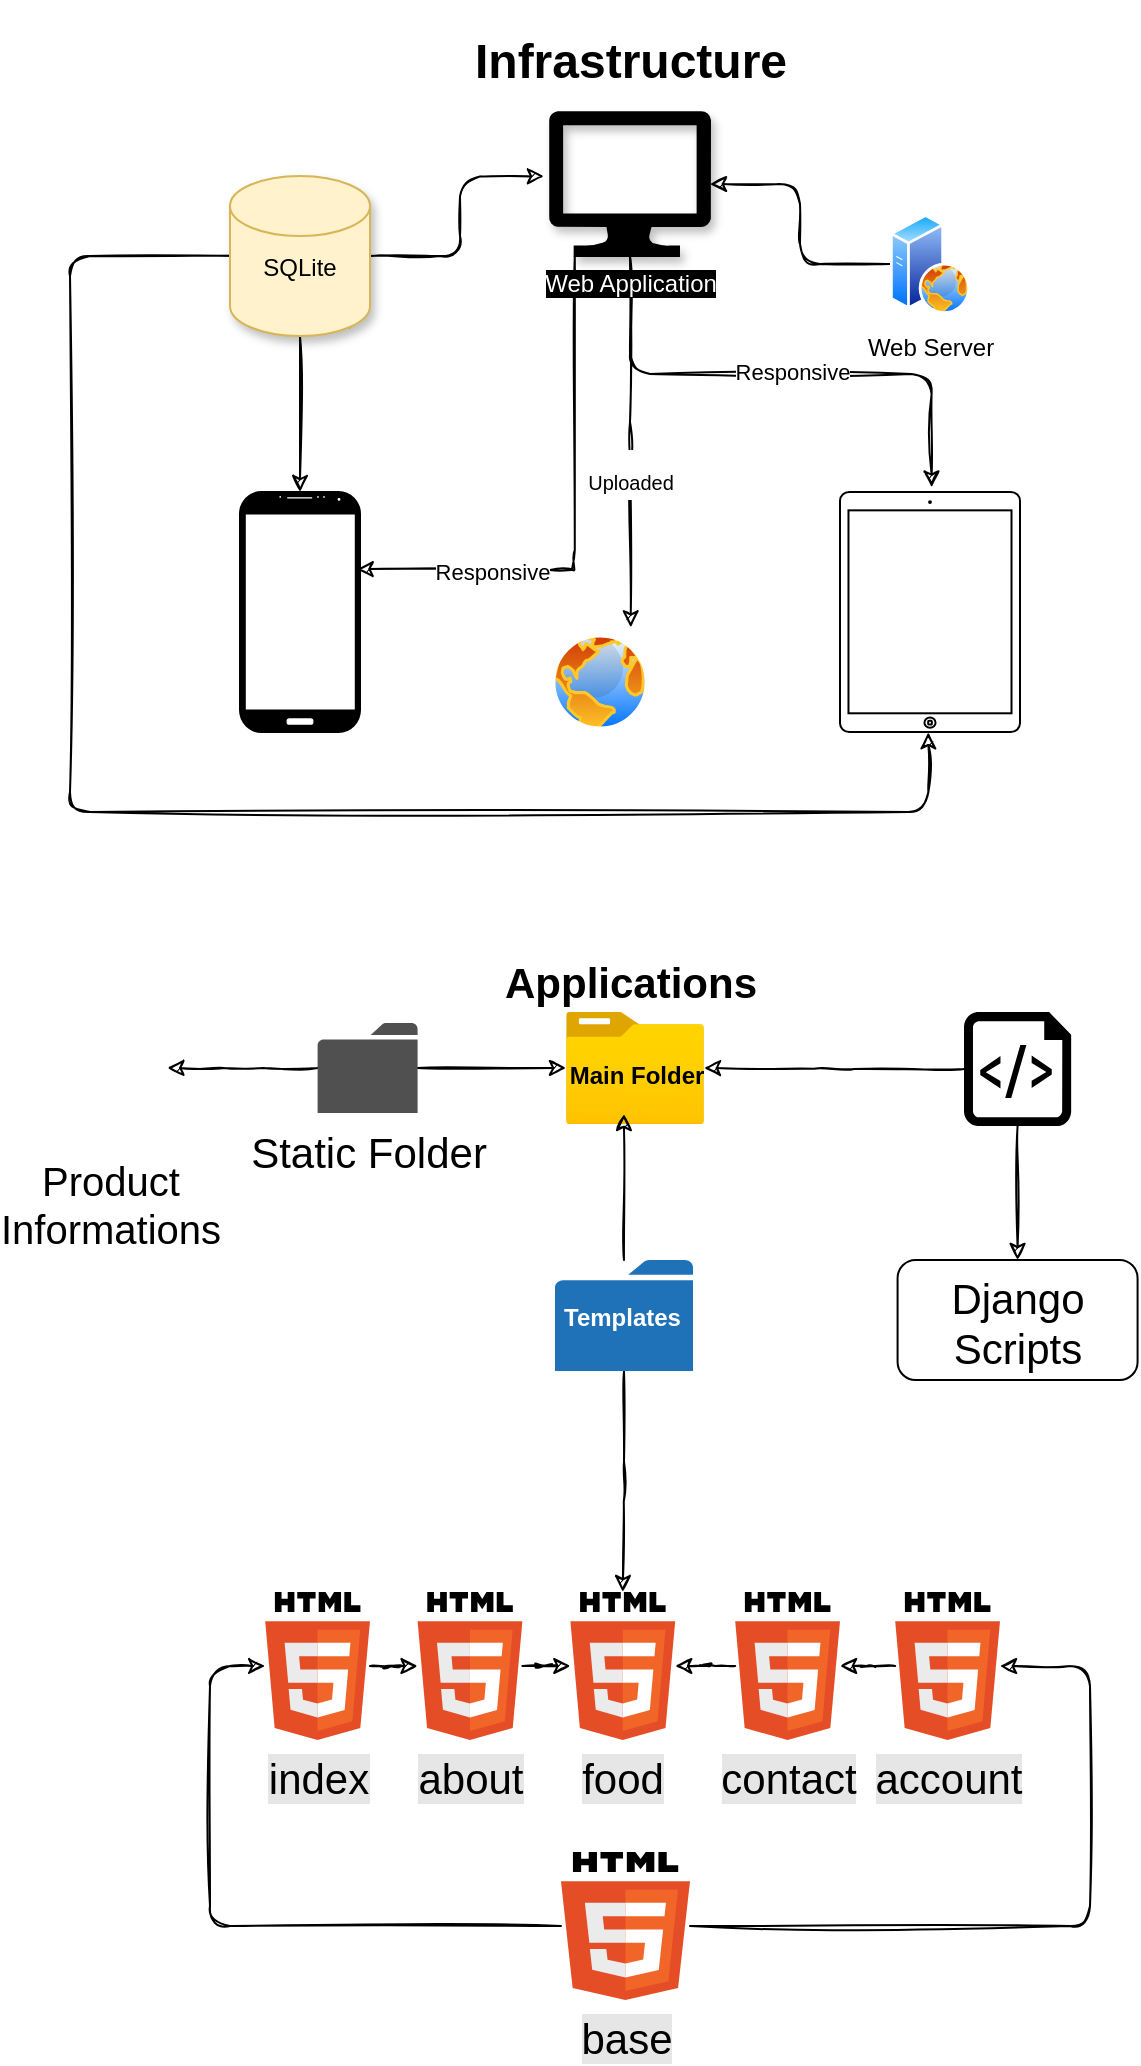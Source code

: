 <mxfile version="16.5.1" type="device"><diagram id="KUU9b3KndWxleYO7RK-C" name="Page-1"><mxGraphModel dx="1102" dy="905" grid="1" gridSize="10" guides="1" tooltips="1" connect="1" arrows="1" fold="1" page="1" pageScale="1" pageWidth="850" pageHeight="1100" background="#FFFFFF" math="0" shadow="0"><root><mxCell id="0"/><mxCell id="1" parent="0"/><mxCell id="VRkr2PuRYeUytTcIazAe-19" style="edgeStyle=orthogonalEdgeStyle;rounded=1;orthogonalLoop=1;jettySize=auto;html=1;exitX=0.155;exitY=1;exitDx=0;exitDy=0;exitPerimeter=0;fontColor=#000000;entryX=0.972;entryY=0.321;entryDx=0;entryDy=0;entryPerimeter=0;sketch=1;" parent="1" source="VRkr2PuRYeUytTcIazAe-5" target="VRkr2PuRYeUytTcIazAe-9" edge="1"><mxGeometry relative="1" as="geometry"><mxPoint x="372.5" y="320" as="targetPoint"/><Array as="points"><mxPoint x="372" y="319"/><mxPoint x="370" y="319"/></Array></mxGeometry></mxCell><mxCell id="VRkr2PuRYeUytTcIazAe-21" value="&lt;font color=&quot;#000000&quot;&gt;Responsive&lt;br&gt;&lt;/font&gt;" style="edgeLabel;html=1;align=center;verticalAlign=middle;resizable=0;points=[];fontColor=#FFFFFF;rounded=1;" parent="VRkr2PuRYeUytTcIazAe-19" vertex="1" connectable="0"><mxGeometry x="-0.276" relative="1" as="geometry"><mxPoint x="-42" y="61" as="offset"/></mxGeometry></mxCell><mxCell id="VRkr2PuRYeUytTcIazAe-20" style="edgeStyle=orthogonalEdgeStyle;rounded=1;orthogonalLoop=1;jettySize=auto;html=1;exitX=0.5;exitY=1;exitDx=0;exitDy=0;exitPerimeter=0;fontColor=#000000;entryX=0.509;entryY=-0.019;entryDx=0;entryDy=0;entryPerimeter=0;sketch=1;" parent="1" source="VRkr2PuRYeUytTcIazAe-5" target="VRkr2PuRYeUytTcIazAe-17" edge="1"><mxGeometry relative="1" as="geometry"><mxPoint x="400" y="320" as="targetPoint"/></mxGeometry></mxCell><mxCell id="VRkr2PuRYeUytTcIazAe-22" value="Responsive" style="edgeLabel;html=1;align=center;verticalAlign=middle;resizable=0;points=[];fontColor=#000000;rounded=1;" parent="VRkr2PuRYeUytTcIazAe-20" vertex="1" connectable="0"><mxGeometry x="0.068" y="1" relative="1" as="geometry"><mxPoint x="-3" as="offset"/></mxGeometry></mxCell><mxCell id="VRkr2PuRYeUytTcIazAe-57" style="edgeStyle=orthogonalEdgeStyle;rounded=1;sketch=1;orthogonalLoop=1;jettySize=auto;html=1;exitX=0.5;exitY=1;exitDx=0;exitDy=0;exitPerimeter=0;entryX=0.808;entryY=-0.046;entryDx=0;entryDy=0;entryPerimeter=0;fontSize=21;fontColor=#000000;" parent="1" source="VRkr2PuRYeUytTcIazAe-5" target="VRkr2PuRYeUytTcIazAe-56" edge="1"><mxGeometry relative="1" as="geometry"><Array as="points"><mxPoint x="400" y="255"/></Array></mxGeometry></mxCell><mxCell id="VRkr2PuRYeUytTcIazAe-58" value="&lt;font size=&quot;1&quot;&gt;Uploaded&lt;br&gt;&lt;/font&gt;" style="edgeLabel;html=1;align=center;verticalAlign=middle;resizable=0;points=[];fontSize=21;fontColor=#000000;rounded=1;" parent="VRkr2PuRYeUytTcIazAe-57" vertex="1" connectable="0"><mxGeometry x="0.243" y="2" relative="1" as="geometry"><mxPoint x="-2" y="-7" as="offset"/></mxGeometry></mxCell><mxCell id="VRkr2PuRYeUytTcIazAe-5" value="&lt;font style=&quot;background-color: rgb(0 , 0 , 0)&quot;&gt;Web Application&lt;/font&gt;" style="sketch=0;aspect=fixed;pointerEvents=1;shadow=1;dashed=0;html=1;labelPosition=center;verticalLabelPosition=bottom;verticalAlign=top;align=center;shape=mxgraph.azure.computer;fillColor=#000000;strokeColor=#000000;fontColor=#ffffff;rounded=1;" parent="1" vertex="1"><mxGeometry x="360" y="90" width="80" height="72" as="geometry"/></mxCell><mxCell id="VRkr2PuRYeUytTcIazAe-8" style="edgeStyle=orthogonalEdgeStyle;rounded=1;orthogonalLoop=1;jettySize=auto;html=1;entryX=-0.038;entryY=0.447;entryDx=0;entryDy=0;entryPerimeter=0;sketch=1;" parent="1" source="VRkr2PuRYeUytTcIazAe-7" target="VRkr2PuRYeUytTcIazAe-5" edge="1"><mxGeometry relative="1" as="geometry"/></mxCell><mxCell id="VRkr2PuRYeUytTcIazAe-10" style="edgeStyle=orthogonalEdgeStyle;rounded=1;orthogonalLoop=1;jettySize=auto;html=1;exitX=0.5;exitY=1;exitDx=0;exitDy=0;exitPerimeter=0;fontColor=#000000;sketch=1;" parent="1" source="VRkr2PuRYeUytTcIazAe-7" target="VRkr2PuRYeUytTcIazAe-9" edge="1"><mxGeometry relative="1" as="geometry"/></mxCell><mxCell id="VRkr2PuRYeUytTcIazAe-23" style="edgeStyle=orthogonalEdgeStyle;rounded=1;orthogonalLoop=1;jettySize=auto;html=1;exitX=0.855;exitY=1;exitDx=0;exitDy=-4.35;exitPerimeter=0;fontColor=#000000;entryX=0.491;entryY=1.001;entryDx=0;entryDy=0;entryPerimeter=0;sketch=1;" parent="1" source="VRkr2PuRYeUytTcIazAe-7" target="VRkr2PuRYeUytTcIazAe-17" edge="1"><mxGeometry relative="1" as="geometry"><mxPoint x="550" y="440" as="targetPoint"/><Array as="points"><mxPoint x="260" y="162"/><mxPoint x="120" y="162"/><mxPoint x="120" y="440"/><mxPoint x="549" y="440"/></Array></mxGeometry></mxCell><mxCell id="VRkr2PuRYeUytTcIazAe-7" value="SQLite&lt;br&gt;&lt;br&gt;" style="shape=cylinder3;whiteSpace=wrap;html=1;boundedLbl=1;backgroundOutline=1;size=15;shadow=1;sketch=0;strokeColor=#d6b656;fillColor=#fff2cc;rounded=1;" parent="1" vertex="1"><mxGeometry x="200" y="122" width="70" height="80" as="geometry"/></mxCell><mxCell id="VRkr2PuRYeUytTcIazAe-9" value="" style="verticalLabelPosition=bottom;verticalAlign=top;html=1;shadow=0;dashed=0;strokeWidth=1;shape=mxgraph.android.phone2;strokeColor=#000000;sketch=0;fillColor=#000000;rounded=1;" parent="1" vertex="1"><mxGeometry x="205" y="280" width="60" height="120" as="geometry"/></mxCell><mxCell id="VRkr2PuRYeUytTcIazAe-13" style="edgeStyle=orthogonalEdgeStyle;rounded=1;orthogonalLoop=1;jettySize=auto;html=1;entryX=1;entryY=0.5;entryDx=0;entryDy=0;entryPerimeter=0;fontColor=#000000;sketch=1;" parent="1" source="VRkr2PuRYeUytTcIazAe-12" target="VRkr2PuRYeUytTcIazAe-5" edge="1"><mxGeometry relative="1" as="geometry"/></mxCell><mxCell id="VRkr2PuRYeUytTcIazAe-12" value="Web Server" style="aspect=fixed;perimeter=ellipsePerimeter;html=1;align=center;shadow=0;dashed=0;spacingTop=3;image;image=img/lib/active_directory/web_server.svg;sketch=0;fontColor=#000000;strokeColor=#000000;fillColor=#000000;gradientColor=#ffffff;rounded=1;" parent="1" vertex="1"><mxGeometry x="530" y="141" width="40" height="50" as="geometry"/></mxCell><mxCell id="VRkr2PuRYeUytTcIazAe-16" value="&lt;h1&gt;&lt;b&gt;Infrastructure&lt;/b&gt;&lt;/h1&gt;" style="text;html=1;align=center;verticalAlign=middle;resizable=0;points=[];autosize=1;strokeColor=none;fillColor=none;fontColor=#000000;rounded=1;" parent="1" vertex="1"><mxGeometry x="315" y="40" width="170" height="50" as="geometry"/></mxCell><mxCell id="VRkr2PuRYeUytTcIazAe-17" value="" style="html=1;verticalLabelPosition=bottom;labelBackgroundColor=#ffffff;verticalAlign=top;shadow=0;dashed=0;strokeWidth=1;shape=mxgraph.ios7.misc.ipad10inch;sketch=0;gradientDirection=radial;rounded=1;" parent="1" vertex="1"><mxGeometry x="505" y="280" width="90" height="120" as="geometry"/></mxCell><mxCell id="VRkr2PuRYeUytTcIazAe-24" value="&lt;p style=&quot;line-height: 1.2; font-size: 21px;&quot;&gt;&lt;font style=&quot;font-size: 21px;&quot;&gt;&lt;b style=&quot;font-size: 21px;&quot;&gt;Applications&lt;/b&gt;&lt;/font&gt;&lt;/p&gt;" style="text;html=1;align=center;verticalAlign=middle;resizable=0;points=[];autosize=1;strokeColor=none;fillColor=none;fontColor=#000000;fontSize=21;rounded=1;" parent="1" vertex="1"><mxGeometry x="330" y="490" width="140" height="70" as="geometry"/></mxCell><mxCell id="VRkr2PuRYeUytTcIazAe-25" value="&lt;div style=&quot;text-align: left&quot;&gt;&lt;br&gt;&lt;/div&gt;" style="aspect=fixed;html=1;points=[];align=center;image;fontSize=12;image=img/lib/azure2/general/Folder_Blank.svg;shadow=0;labelBackgroundColor=none;sketch=0;fontColor=#000000;strokeColor=default;fillColor=default;gradientColor=none;gradientDirection=radial;imageBorder=none;rounded=1;" parent="1" vertex="1"><mxGeometry x="368" y="540" width="69" height="56.0" as="geometry"/></mxCell><mxCell id="VRkr2PuRYeUytTcIazAe-30" value="" style="edgeStyle=orthogonalEdgeStyle;rounded=1;orthogonalLoop=1;jettySize=auto;html=1;fontSize=21;fontColor=none;sketch=1;" parent="1" source="VRkr2PuRYeUytTcIazAe-28" target="VRkr2PuRYeUytTcIazAe-29" edge="1"><mxGeometry relative="1" as="geometry"/></mxCell><mxCell id="VRkr2PuRYeUytTcIazAe-31" style="edgeStyle=orthogonalEdgeStyle;rounded=1;orthogonalLoop=1;jettySize=auto;html=1;fontSize=21;fontColor=#FFFFFF;sketch=1;" parent="1" source="VRkr2PuRYeUytTcIazAe-28" target="VRkr2PuRYeUytTcIazAe-25" edge="1"><mxGeometry relative="1" as="geometry"/></mxCell><mxCell id="VRkr2PuRYeUytTcIazAe-28" value="" style="sketch=0;aspect=fixed;pointerEvents=1;shadow=0;dashed=0;html=1;strokeColor=none;labelPosition=center;verticalLabelPosition=bottom;verticalAlign=top;align=center;fillColor=#000000;shape=mxgraph.azure.script_file;labelBackgroundColor=none;fontSize=21;fontColor=none;rounded=1;" parent="1" vertex="1"><mxGeometry x="567" y="540" width="53.58" height="57" as="geometry"/></mxCell><mxCell id="VRkr2PuRYeUytTcIazAe-29" value="Django Scripts" style="whiteSpace=wrap;html=1;fontSize=21;verticalAlign=top;fillColor=none;strokeColor=default;fontColor=none;sketch=0;shadow=0;dashed=0;labelBackgroundColor=none;gradientColor=#ffffff;rounded=1;" parent="1" vertex="1"><mxGeometry x="533.79" y="664" width="120" height="60" as="geometry"/></mxCell><mxCell id="VRkr2PuRYeUytTcIazAe-33" style="edgeStyle=orthogonalEdgeStyle;rounded=1;orthogonalLoop=1;jettySize=auto;html=1;fontSize=21;fontColor=#FFFFFF;sketch=1;" parent="1" source="VRkr2PuRYeUytTcIazAe-32" target="VRkr2PuRYeUytTcIazAe-25" edge="1"><mxGeometry relative="1" as="geometry"/></mxCell><mxCell id="VRkr2PuRYeUytTcIazAe-61" style="edgeStyle=orthogonalEdgeStyle;rounded=1;sketch=1;orthogonalLoop=1;jettySize=auto;html=1;entryX=0.978;entryY=0.374;entryDx=0;entryDy=0;entryPerimeter=0;fontSize=20;fontColor=#000000;" parent="1" source="VRkr2PuRYeUytTcIazAe-32" target="VRkr2PuRYeUytTcIazAe-60" edge="1"><mxGeometry relative="1" as="geometry"/></mxCell><mxCell id="VRkr2PuRYeUytTcIazAe-32" value="&lt;font color=&quot;#000000&quot;&gt;Static Folder&lt;/font&gt;" style="sketch=0;pointerEvents=1;shadow=0;dashed=0;html=1;strokeColor=none;fillColor=#505050;labelPosition=center;verticalLabelPosition=bottom;verticalAlign=top;outlineConnect=0;align=center;shape=mxgraph.office.concepts.folder;labelBackgroundColor=none;fontSize=21;fontColor=#FFFFFF;rounded=1;" parent="1" vertex="1"><mxGeometry x="243.8" y="545.5" width="50" height="45" as="geometry"/></mxCell><mxCell id="VRkr2PuRYeUytTcIazAe-37" style="edgeStyle=orthogonalEdgeStyle;rounded=1;orthogonalLoop=1;jettySize=auto;html=1;entryX=0.42;entryY=0.911;entryDx=0;entryDy=0;entryPerimeter=0;fontSize=21;fontColor=#000000;sketch=1;" parent="1" source="VRkr2PuRYeUytTcIazAe-36" target="VRkr2PuRYeUytTcIazAe-25" edge="1"><mxGeometry relative="1" as="geometry"/></mxCell><mxCell id="VRkr2PuRYeUytTcIazAe-54" value="" style="edgeStyle=orthogonalEdgeStyle;rounded=1;sketch=1;orthogonalLoop=1;jettySize=auto;html=1;fontSize=21;fontColor=#000000;" parent="1" source="VRkr2PuRYeUytTcIazAe-36" target="VRkr2PuRYeUytTcIazAe-41" edge="1"><mxGeometry relative="1" as="geometry"/></mxCell><mxCell id="VRkr2PuRYeUytTcIazAe-36" value="&lt;blockquote style=&quot;margin: 0 0 0 40px ; border: none ; padding: 0px&quot;&gt;&lt;blockquote style=&quot;margin: 0 0 0 40px ; border: none ; padding: 0px&quot;&gt;&lt;div&gt;&lt;br&gt;&lt;/div&gt;&lt;/blockquote&gt;&lt;/blockquote&gt;" style="sketch=0;pointerEvents=1;shadow=0;dashed=0;html=1;strokeColor=none;labelPosition=center;verticalLabelPosition=bottom;verticalAlign=top;outlineConnect=0;align=right;shape=mxgraph.office.concepts.folder;fillColor=#2072B8;labelBackgroundColor=none;fontSize=21;fontColor=#000000;rounded=1;" parent="1" vertex="1"><mxGeometry x="362.5" y="664" width="69" height="55.5" as="geometry"/></mxCell><mxCell id="VRkr2PuRYeUytTcIazAe-40" value="" style="edgeStyle=orthogonalEdgeStyle;rounded=1;sketch=1;orthogonalLoop=1;jettySize=auto;html=1;fontSize=21;fontColor=#000000;" parent="1" source="VRkr2PuRYeUytTcIazAe-38" target="VRkr2PuRYeUytTcIazAe-39" edge="1"><mxGeometry relative="1" as="geometry"/></mxCell><mxCell id="VRkr2PuRYeUytTcIazAe-38" value="index" style="dashed=0;outlineConnect=0;html=1;align=center;labelPosition=center;verticalLabelPosition=bottom;verticalAlign=top;shape=mxgraph.weblogos.html5;shadow=0;labelBackgroundColor=#E6E6E6;sketch=0;fontSize=21;fontColor=#000000;strokeColor=default;fillColor=none;gradientColor=#ffffff;gradientDirection=radial;rounded=1;" parent="1" vertex="1"><mxGeometry x="217.6" y="830" width="52.4" height="74" as="geometry"/></mxCell><mxCell id="VRkr2PuRYeUytTcIazAe-42" value="" style="edgeStyle=orthogonalEdgeStyle;rounded=1;sketch=1;orthogonalLoop=1;jettySize=auto;html=1;fontSize=21;fontColor=#000000;" parent="1" source="VRkr2PuRYeUytTcIazAe-39" target="VRkr2PuRYeUytTcIazAe-41" edge="1"><mxGeometry relative="1" as="geometry"/></mxCell><mxCell id="VRkr2PuRYeUytTcIazAe-39" value="about" style="dashed=0;outlineConnect=0;html=1;align=center;labelPosition=center;verticalLabelPosition=bottom;verticalAlign=top;shape=mxgraph.weblogos.html5;shadow=0;labelBackgroundColor=#E6E6E6;sketch=0;fontSize=21;fontColor=#000000;strokeColor=default;fillColor=none;gradientColor=#ffffff;gradientDirection=radial;rounded=1;" parent="1" vertex="1"><mxGeometry x="293.8" y="830" width="52.4" height="74" as="geometry"/></mxCell><mxCell id="VRkr2PuRYeUytTcIazAe-41" value="food" style="dashed=0;outlineConnect=0;html=1;align=center;labelPosition=center;verticalLabelPosition=bottom;verticalAlign=top;shape=mxgraph.weblogos.html5;shadow=0;labelBackgroundColor=#E6E6E6;sketch=0;fontSize=21;fontColor=#000000;strokeColor=default;fillColor=none;gradientColor=#ffffff;gradientDirection=radial;rounded=1;" parent="1" vertex="1"><mxGeometry x="370.2" y="830" width="52.4" height="74" as="geometry"/></mxCell><mxCell id="VRkr2PuRYeUytTcIazAe-51" value="" style="edgeStyle=orthogonalEdgeStyle;rounded=1;sketch=1;orthogonalLoop=1;jettySize=auto;html=1;fontSize=21;fontColor=#000000;" parent="1" source="VRkr2PuRYeUytTcIazAe-43" target="VRkr2PuRYeUytTcIazAe-41" edge="1"><mxGeometry relative="1" as="geometry"/></mxCell><mxCell id="VRkr2PuRYeUytTcIazAe-43" value="contact" style="dashed=0;outlineConnect=0;html=1;align=center;labelPosition=center;verticalLabelPosition=bottom;verticalAlign=top;shape=mxgraph.weblogos.html5;shadow=0;labelBackgroundColor=#E6E6E6;sketch=0;fontSize=21;fontColor=#000000;strokeColor=default;fillColor=none;gradientColor=#ffffff;gradientDirection=radial;rounded=1;" parent="1" vertex="1"><mxGeometry x="452.6" y="830" width="52.4" height="74" as="geometry"/></mxCell><mxCell id="VRkr2PuRYeUytTcIazAe-50" value="" style="edgeStyle=orthogonalEdgeStyle;rounded=1;sketch=1;orthogonalLoop=1;jettySize=auto;html=1;fontSize=21;fontColor=#000000;" parent="1" source="VRkr2PuRYeUytTcIazAe-45" target="VRkr2PuRYeUytTcIazAe-43" edge="1"><mxGeometry relative="1" as="geometry"/></mxCell><mxCell id="VRkr2PuRYeUytTcIazAe-45" value="account" style="dashed=0;outlineConnect=0;html=1;align=center;labelPosition=center;verticalLabelPosition=bottom;verticalAlign=top;shape=mxgraph.weblogos.html5;shadow=0;labelBackgroundColor=#E6E6E6;sketch=0;fontSize=21;fontColor=#000000;strokeColor=default;fillColor=none;gradientColor=#ffffff;gradientDirection=radial;rounded=1;" parent="1" vertex="1"><mxGeometry x="532.6" y="830" width="52.4" height="74" as="geometry"/></mxCell><mxCell id="VRkr2PuRYeUytTcIazAe-48" style="edgeStyle=orthogonalEdgeStyle;rounded=1;sketch=1;orthogonalLoop=1;jettySize=auto;html=1;fontSize=21;fontColor=#000000;" parent="1" source="VRkr2PuRYeUytTcIazAe-47" target="VRkr2PuRYeUytTcIazAe-38" edge="1"><mxGeometry relative="1" as="geometry"><mxPoint x="250" y="997" as="targetPoint"/><Array as="points"><mxPoint x="190" y="997"/><mxPoint x="190" y="867"/></Array></mxGeometry></mxCell><mxCell id="VRkr2PuRYeUytTcIazAe-49" style="edgeStyle=orthogonalEdgeStyle;rounded=1;sketch=1;orthogonalLoop=1;jettySize=auto;html=1;fontSize=21;fontColor=#000000;" parent="1" source="VRkr2PuRYeUytTcIazAe-47" target="VRkr2PuRYeUytTcIazAe-45" edge="1"><mxGeometry relative="1" as="geometry"><mxPoint x="630" y="870" as="targetPoint"/><Array as="points"><mxPoint x="630" y="997"/><mxPoint x="630" y="867"/></Array></mxGeometry></mxCell><mxCell id="VRkr2PuRYeUytTcIazAe-47" value="base" style="dashed=0;outlineConnect=0;html=1;align=center;labelPosition=center;verticalLabelPosition=bottom;verticalAlign=top;shape=mxgraph.weblogos.html5;shadow=0;labelBackgroundColor=#E6E6E6;sketch=0;fontSize=21;fontColor=#000000;strokeColor=default;fillColor=none;gradientColor=#ffffff;gradientDirection=radial;rounded=1;" parent="1" vertex="1"><mxGeometry x="365.5" y="960" width="64.5" height="74" as="geometry"/></mxCell><mxCell id="VRkr2PuRYeUytTcIazAe-56" value="" style="aspect=fixed;perimeter=ellipsePerimeter;html=1;align=center;shadow=0;dashed=0;spacingTop=3;image;image=img/lib/active_directory/internet_globe.svg;labelBackgroundColor=#E6E6E6;sketch=0;fontSize=21;fontColor=#000000;strokeColor=default;fillColor=none;gradientColor=#ffffff;gradientDirection=radial;rounded=1;" parent="1" vertex="1"><mxGeometry x="360" y="350" width="50" height="50" as="geometry"/></mxCell><mxCell id="VRkr2PuRYeUytTcIazAe-60" value="Product&lt;br&gt;Informations" style="shape=image;html=1;verticalAlign=top;verticalLabelPosition=bottom;labelBackgroundColor=#ffffff;imageAspect=0;aspect=fixed;image=https://cdn0.iconfinder.com/data/icons/logos-microsoft-office-365/128/Microsoft_Office-02-128.png;shadow=0;sketch=0;fontSize=20;fontColor=#000000;strokeColor=default;fillColor=none;gradientColor=#ffffff;gradientDirection=radial;rounded=1;" parent="1" vertex="1"><mxGeometry x="110" y="545.5" width="60" height="60" as="geometry"/></mxCell><mxCell id="VRkr2PuRYeUytTcIazAe-62" value="&lt;p style=&quot;line-height: 1.2&quot;&gt;&lt;font size=&quot;1&quot;&gt;&lt;b style=&quot;font-size: 12px&quot;&gt;Main Folder&lt;/b&gt;&lt;/font&gt;&lt;/p&gt;" style="text;html=1;align=center;verticalAlign=middle;resizable=0;points=[];autosize=1;strokeColor=none;fillColor=none;fontColor=#000000;fontSize=21;rotation=0;strokeWidth=0;rounded=1;" parent="1" vertex="1"><mxGeometry x="362.5" y="533" width="80" height="70" as="geometry"/></mxCell><mxCell id="VRkr2PuRYeUytTcIazAe-65" value="&lt;div style=&quot;text-align: center&quot;&gt;&lt;span&gt;&lt;font face=&quot;helvetica&quot; color=&quot;#ffffff&quot;&gt;&lt;b&gt;Templates&lt;/b&gt;&lt;/font&gt;&lt;/span&gt;&lt;/div&gt;" style="text;whiteSpace=wrap;html=1;fontSize=12;rounded=1;" parent="1" vertex="1"><mxGeometry x="365" y="679" width="70" height="30" as="geometry"/></mxCell></root></mxGraphModel></diagram></mxfile>